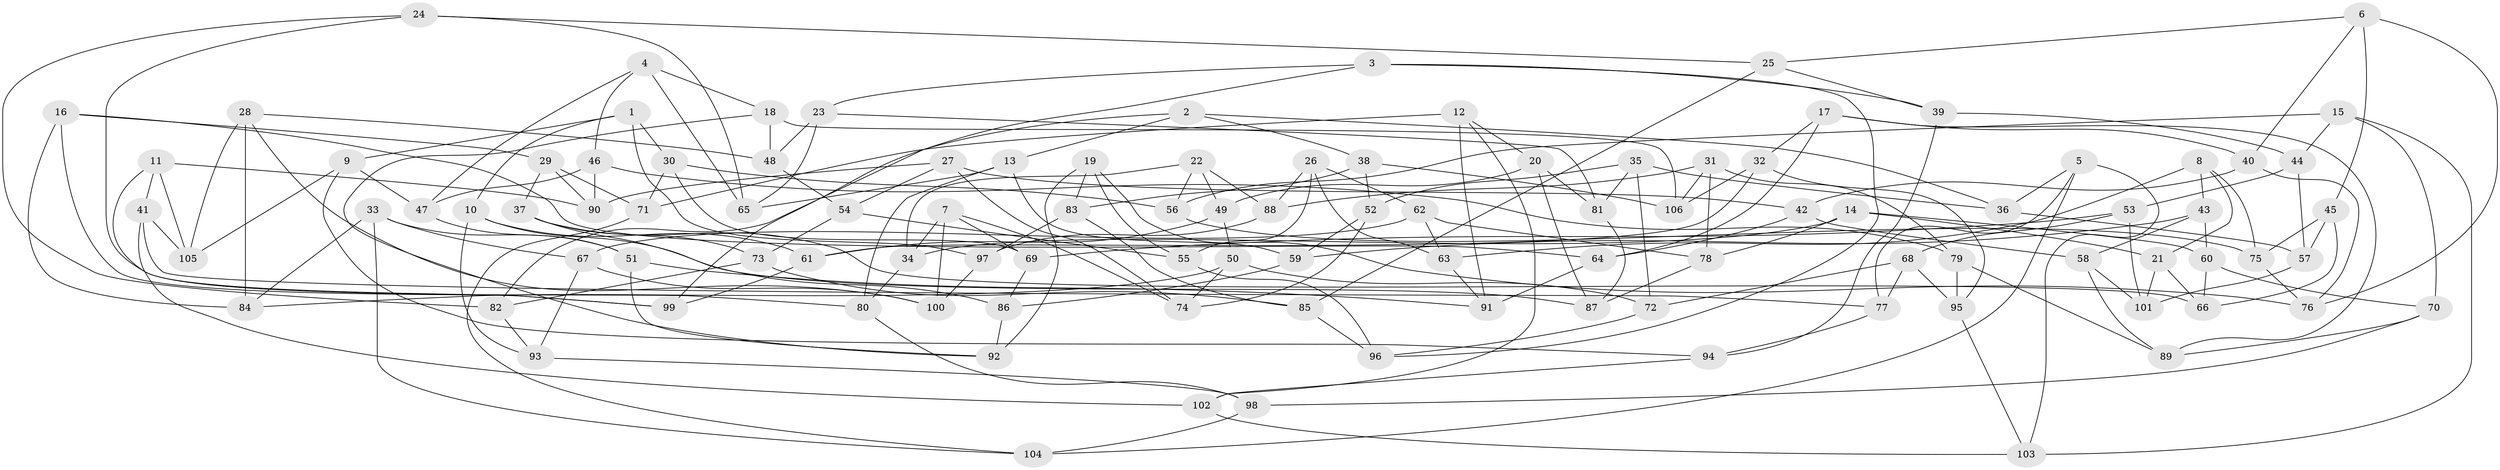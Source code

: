 // coarse degree distribution, {6: 0.59375, 5: 0.0625, 4: 0.34375}
// Generated by graph-tools (version 1.1) at 2025/52/02/27/25 19:52:32]
// undirected, 106 vertices, 212 edges
graph export_dot {
graph [start="1"]
  node [color=gray90,style=filled];
  1;
  2;
  3;
  4;
  5;
  6;
  7;
  8;
  9;
  10;
  11;
  12;
  13;
  14;
  15;
  16;
  17;
  18;
  19;
  20;
  21;
  22;
  23;
  24;
  25;
  26;
  27;
  28;
  29;
  30;
  31;
  32;
  33;
  34;
  35;
  36;
  37;
  38;
  39;
  40;
  41;
  42;
  43;
  44;
  45;
  46;
  47;
  48;
  49;
  50;
  51;
  52;
  53;
  54;
  55;
  56;
  57;
  58;
  59;
  60;
  61;
  62;
  63;
  64;
  65;
  66;
  67;
  68;
  69;
  70;
  71;
  72;
  73;
  74;
  75;
  76;
  77;
  78;
  79;
  80;
  81;
  82;
  83;
  84;
  85;
  86;
  87;
  88;
  89;
  90;
  91;
  92;
  93;
  94;
  95;
  96;
  97;
  98;
  99;
  100;
  101;
  102;
  103;
  104;
  105;
  106;
  1 -- 10;
  1 -- 9;
  1 -- 97;
  1 -- 30;
  2 -- 82;
  2 -- 38;
  2 -- 13;
  2 -- 36;
  3 -- 96;
  3 -- 23;
  3 -- 39;
  3 -- 99;
  4 -- 18;
  4 -- 46;
  4 -- 47;
  4 -- 65;
  5 -- 77;
  5 -- 104;
  5 -- 36;
  5 -- 103;
  6 -- 25;
  6 -- 45;
  6 -- 40;
  6 -- 76;
  7 -- 100;
  7 -- 34;
  7 -- 74;
  7 -- 69;
  8 -- 43;
  8 -- 21;
  8 -- 63;
  8 -- 75;
  9 -- 94;
  9 -- 105;
  9 -- 47;
  10 -- 93;
  10 -- 87;
  10 -- 61;
  11 -- 90;
  11 -- 105;
  11 -- 41;
  11 -- 99;
  12 -- 20;
  12 -- 71;
  12 -- 91;
  12 -- 102;
  13 -- 80;
  13 -- 59;
  13 -- 65;
  14 -- 21;
  14 -- 34;
  14 -- 60;
  14 -- 78;
  15 -- 70;
  15 -- 56;
  15 -- 44;
  15 -- 103;
  16 -- 29;
  16 -- 64;
  16 -- 84;
  16 -- 99;
  17 -- 89;
  17 -- 40;
  17 -- 64;
  17 -- 32;
  18 -- 106;
  18 -- 92;
  18 -- 48;
  19 -- 92;
  19 -- 55;
  19 -- 76;
  19 -- 83;
  20 -- 87;
  20 -- 81;
  20 -- 49;
  21 -- 66;
  21 -- 101;
  22 -- 34;
  22 -- 56;
  22 -- 49;
  22 -- 88;
  23 -- 65;
  23 -- 81;
  23 -- 48;
  24 -- 65;
  24 -- 25;
  24 -- 80;
  24 -- 82;
  25 -- 39;
  25 -- 85;
  26 -- 63;
  26 -- 62;
  26 -- 55;
  26 -- 88;
  27 -- 90;
  27 -- 54;
  27 -- 42;
  27 -- 74;
  28 -- 84;
  28 -- 48;
  28 -- 100;
  28 -- 105;
  29 -- 90;
  29 -- 71;
  29 -- 37;
  30 -- 71;
  30 -- 56;
  30 -- 69;
  31 -- 78;
  31 -- 79;
  31 -- 106;
  31 -- 88;
  32 -- 61;
  32 -- 106;
  32 -- 95;
  33 -- 84;
  33 -- 104;
  33 -- 67;
  33 -- 51;
  34 -- 80;
  35 -- 52;
  35 -- 72;
  35 -- 36;
  35 -- 81;
  36 -- 57;
  37 -- 86;
  37 -- 73;
  37 -- 66;
  38 -- 83;
  38 -- 52;
  38 -- 106;
  39 -- 94;
  39 -- 44;
  40 -- 42;
  40 -- 76;
  41 -- 77;
  41 -- 102;
  41 -- 105;
  42 -- 64;
  42 -- 58;
  43 -- 59;
  43 -- 60;
  43 -- 58;
  44 -- 53;
  44 -- 57;
  45 -- 75;
  45 -- 57;
  45 -- 66;
  46 -- 90;
  46 -- 47;
  46 -- 79;
  47 -- 51;
  48 -- 54;
  49 -- 50;
  49 -- 61;
  50 -- 72;
  50 -- 84;
  50 -- 74;
  51 -- 92;
  51 -- 91;
  52 -- 74;
  52 -- 59;
  53 -- 101;
  53 -- 68;
  53 -- 69;
  54 -- 73;
  54 -- 55;
  55 -- 96;
  56 -- 75;
  57 -- 101;
  58 -- 89;
  58 -- 101;
  59 -- 86;
  60 -- 66;
  60 -- 70;
  61 -- 99;
  62 -- 63;
  62 -- 67;
  62 -- 78;
  63 -- 91;
  64 -- 91;
  67 -- 100;
  67 -- 93;
  68 -- 72;
  68 -- 77;
  68 -- 95;
  69 -- 86;
  70 -- 89;
  70 -- 98;
  71 -- 104;
  72 -- 96;
  73 -- 85;
  73 -- 82;
  75 -- 76;
  77 -- 94;
  78 -- 87;
  79 -- 89;
  79 -- 95;
  80 -- 98;
  81 -- 87;
  82 -- 93;
  83 -- 85;
  83 -- 97;
  85 -- 96;
  86 -- 92;
  88 -- 97;
  93 -- 98;
  94 -- 102;
  95 -- 103;
  97 -- 100;
  98 -- 104;
  102 -- 103;
}
